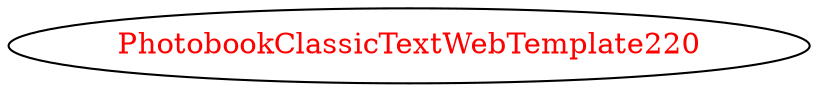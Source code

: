 digraph dependencyGraph {
 concentrate=true;
 ranksep="2.0";
 rankdir="LR"; 
 splines="ortho";
"PhotobookClassicTextWebTemplate220" [fontcolor="red"];
}